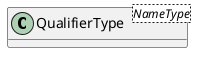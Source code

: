 @startuml
skinparam classAttributeIconSize 0
hide methods

class QualifierType<NameType> {
}
@enduml